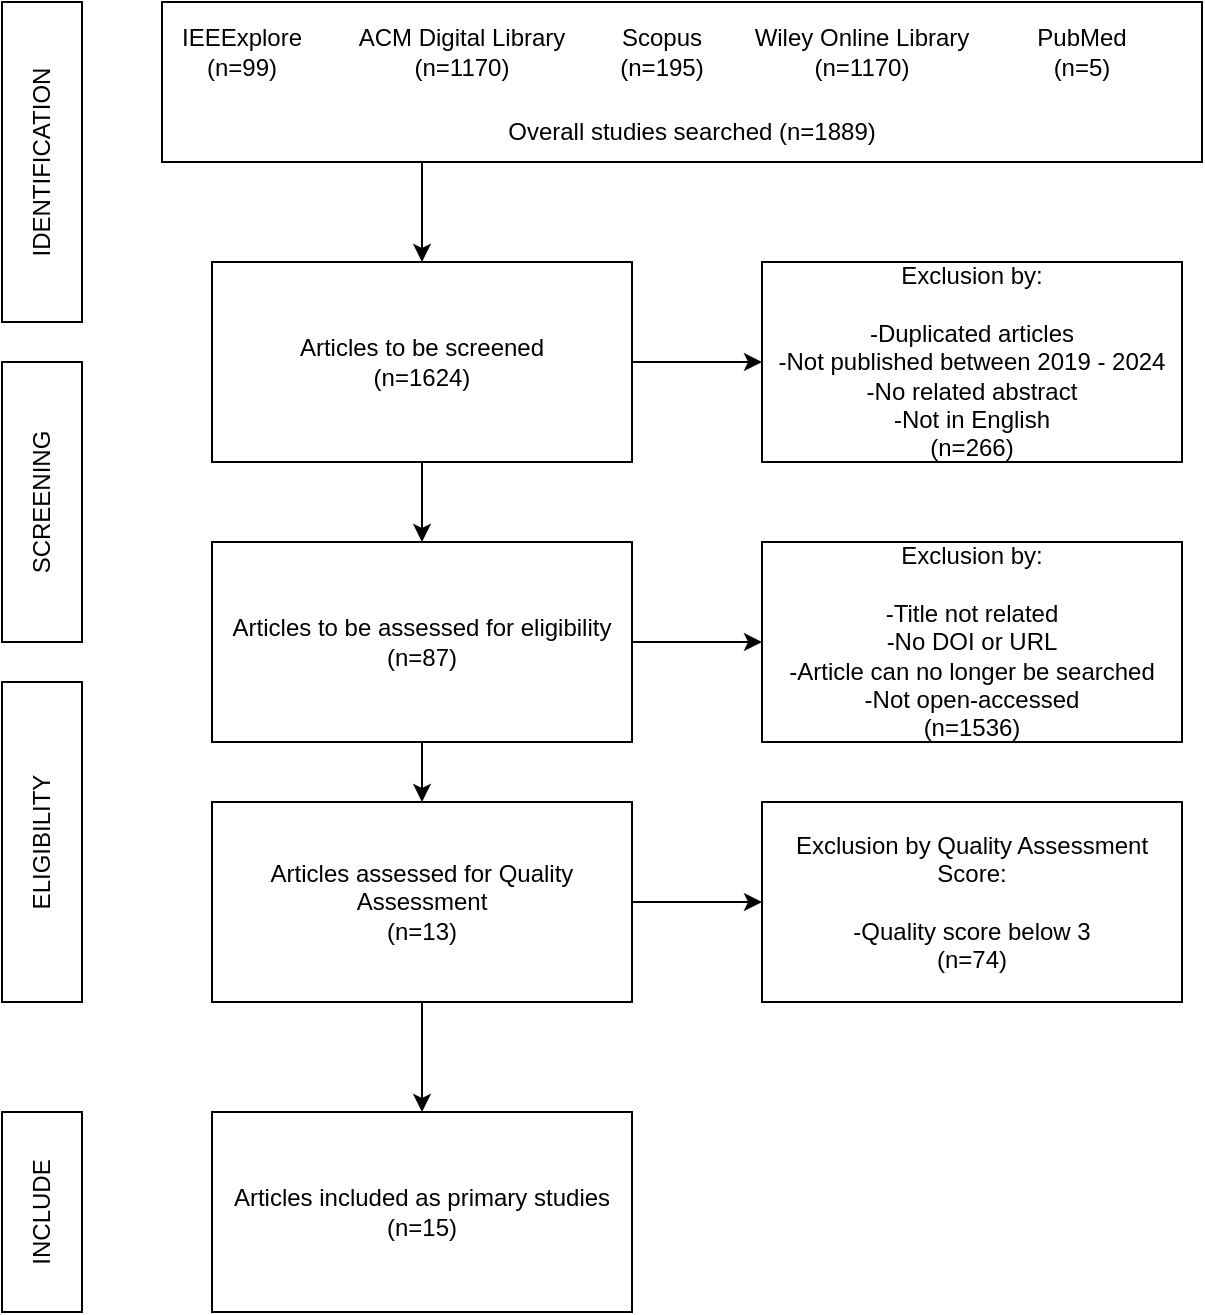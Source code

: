 <mxfile version="24.5.1" type="device">
  <diagram id="C5RBs43oDa-KdzZeNtuy" name="Page-1">
    <mxGraphModel dx="712" dy="780" grid="1" gridSize="10" guides="1" tooltips="1" connect="1" arrows="1" fold="1" page="1" pageScale="1" pageWidth="827" pageHeight="1169" math="0" shadow="0">
      <root>
        <mxCell id="WIyWlLk6GJQsqaUBKTNV-0" />
        <mxCell id="WIyWlLk6GJQsqaUBKTNV-1" parent="WIyWlLk6GJQsqaUBKTNV-0" />
        <mxCell id="gmuJZKQF8rX9uiDVsCxH-1" value="IDENTIFICATION" style="rounded=0;whiteSpace=wrap;html=1;rotation=-90;" vertex="1" parent="WIyWlLk6GJQsqaUBKTNV-1">
          <mxGeometry x="60" y="90" width="160" height="40" as="geometry" />
        </mxCell>
        <mxCell id="gmuJZKQF8rX9uiDVsCxH-2" value="SCREENING" style="rounded=0;whiteSpace=wrap;html=1;rotation=-90;" vertex="1" parent="WIyWlLk6GJQsqaUBKTNV-1">
          <mxGeometry x="70" y="260" width="140" height="40" as="geometry" />
        </mxCell>
        <mxCell id="gmuJZKQF8rX9uiDVsCxH-3" value="ELIGIBILITY" style="rounded=0;whiteSpace=wrap;html=1;rotation=-90;" vertex="1" parent="WIyWlLk6GJQsqaUBKTNV-1">
          <mxGeometry x="60" y="430" width="160" height="40" as="geometry" />
        </mxCell>
        <mxCell id="gmuJZKQF8rX9uiDVsCxH-4" value="INCLUDE" style="rounded=0;whiteSpace=wrap;html=1;rotation=-90;" vertex="1" parent="WIyWlLk6GJQsqaUBKTNV-1">
          <mxGeometry x="90" y="615" width="100" height="40" as="geometry" />
        </mxCell>
        <mxCell id="gmuJZKQF8rX9uiDVsCxH-20" style="edgeStyle=orthogonalEdgeStyle;rounded=0;orthogonalLoop=1;jettySize=auto;html=1;exitX=0.25;exitY=1;exitDx=0;exitDy=0;entryX=0.5;entryY=0;entryDx=0;entryDy=0;" edge="1" parent="WIyWlLk6GJQsqaUBKTNV-1" source="gmuJZKQF8rX9uiDVsCxH-5" target="gmuJZKQF8rX9uiDVsCxH-13">
          <mxGeometry relative="1" as="geometry" />
        </mxCell>
        <mxCell id="gmuJZKQF8rX9uiDVsCxH-5" value="" style="rounded=0;whiteSpace=wrap;html=1;" vertex="1" parent="WIyWlLk6GJQsqaUBKTNV-1">
          <mxGeometry x="200" y="30" width="520" height="80" as="geometry" />
        </mxCell>
        <mxCell id="gmuJZKQF8rX9uiDVsCxH-6" value="Overall studies searched (n=1889)" style="text;strokeColor=none;align=center;fillColor=none;html=1;verticalAlign=middle;whiteSpace=wrap;rounded=0;" vertex="1" parent="WIyWlLk6GJQsqaUBKTNV-1">
          <mxGeometry x="360" y="80" width="210" height="30" as="geometry" />
        </mxCell>
        <mxCell id="gmuJZKQF8rX9uiDVsCxH-7" value="IEEExplore&lt;div&gt;(n=99)&lt;/div&gt;" style="text;strokeColor=none;align=center;fillColor=none;html=1;verticalAlign=middle;whiteSpace=wrap;rounded=0;" vertex="1" parent="WIyWlLk6GJQsqaUBKTNV-1">
          <mxGeometry x="210" y="40" width="60" height="30" as="geometry" />
        </mxCell>
        <mxCell id="gmuJZKQF8rX9uiDVsCxH-8" value="ACM Digital Library&lt;div&gt;(n=1170)&lt;/div&gt;" style="text;strokeColor=none;align=center;fillColor=none;html=1;verticalAlign=middle;whiteSpace=wrap;rounded=0;" vertex="1" parent="WIyWlLk6GJQsqaUBKTNV-1">
          <mxGeometry x="290" y="40" width="120" height="30" as="geometry" />
        </mxCell>
        <mxCell id="gmuJZKQF8rX9uiDVsCxH-10" value="PubMed&lt;div&gt;(n=5)&lt;/div&gt;" style="text;strokeColor=none;align=center;fillColor=none;html=1;verticalAlign=middle;whiteSpace=wrap;rounded=0;" vertex="1" parent="WIyWlLk6GJQsqaUBKTNV-1">
          <mxGeometry x="630" y="40" width="60" height="30" as="geometry" />
        </mxCell>
        <mxCell id="gmuJZKQF8rX9uiDVsCxH-11" value="Scopus&lt;div&gt;(n=195)&lt;/div&gt;" style="text;strokeColor=none;align=center;fillColor=none;html=1;verticalAlign=middle;whiteSpace=wrap;rounded=0;" vertex="1" parent="WIyWlLk6GJQsqaUBKTNV-1">
          <mxGeometry x="420" y="40" width="60" height="30" as="geometry" />
        </mxCell>
        <mxCell id="gmuJZKQF8rX9uiDVsCxH-12" value="Wiley Online Library&lt;div&gt;(n=1170)&lt;/div&gt;" style="text;strokeColor=none;align=center;fillColor=none;html=1;verticalAlign=middle;whiteSpace=wrap;rounded=0;" vertex="1" parent="WIyWlLk6GJQsqaUBKTNV-1">
          <mxGeometry x="490" y="40" width="120" height="30" as="geometry" />
        </mxCell>
        <mxCell id="gmuJZKQF8rX9uiDVsCxH-21" value="" style="edgeStyle=orthogonalEdgeStyle;rounded=0;orthogonalLoop=1;jettySize=auto;html=1;" edge="1" parent="WIyWlLk6GJQsqaUBKTNV-1" source="gmuJZKQF8rX9uiDVsCxH-13" target="gmuJZKQF8rX9uiDVsCxH-15">
          <mxGeometry relative="1" as="geometry" />
        </mxCell>
        <mxCell id="gmuJZKQF8rX9uiDVsCxH-24" value="" style="edgeStyle=orthogonalEdgeStyle;rounded=0;orthogonalLoop=1;jettySize=auto;html=1;" edge="1" parent="WIyWlLk6GJQsqaUBKTNV-1" source="gmuJZKQF8rX9uiDVsCxH-13" target="gmuJZKQF8rX9uiDVsCxH-14">
          <mxGeometry relative="1" as="geometry" />
        </mxCell>
        <mxCell id="gmuJZKQF8rX9uiDVsCxH-13" value="&lt;div&gt;Articl&lt;span style=&quot;color: rgba(0, 0, 0, 0); font-family: monospace; font-size: 0px; text-align: start; text-wrap: nowrap; background-color: initial;&quot;&gt;%3CmxGraphModel%3E%3Croot%3E%3CmxCell%20id%3D%220%22%2F%3E%3CmxCell%20id%3D%221%22%20parent%3D%220%22%2F%3E%3CmxCell%20id%3D%222%22%20value%3D%22Articles%20to%20be%20screened%22%20style%3D%22rounded%3D0%3BwhiteSpace%3Dwrap%3Bhtml%3D1%3B%22%20vertex%3D%221%22%20parent%3D%221%22%3E%3CmxGeometry%20x%3D%22230%22%20y%3D%22160%22%20width%3D%22210%22%20height%3D%22100%22%20as%3D%22geometry%22%2F%3E%3C%2FmxCell%3E%3C%2Froot%3E%3C%2FmxGraphModel%3E&lt;/span&gt;&lt;span style=&quot;background-color: initial;&quot;&gt;es to be screened&lt;/span&gt;&lt;/div&gt;&lt;span style=&quot;color: rgba(0, 0, 0, 0); font-family: monospace; font-size: 0px; text-align: start; text-wrap: nowrap;&quot;&gt;%3CmxGraphModel%3E%3Croot%3E%3CmxCell%20id%3D%220%22%2F%3E%3CmxCell%20id%3D%221%22%20parent%3D%220%22%2F%3E%3CmxCell%20id%3D%222%22%20value%3D%22Articles%20to%20be%20screened%22%20style%3D%22rounded%3D0%3BwhiteSpace%3Dwrap%3Bhtml%3D1%3B%22%20vertex%3D%221%22%20parent%3D%221%22%3E%3CmxGeometry%20x%3D%22230%22%20y%3D%22160%22%20width%3D%22210%22%20height%3D%22100%22%20as%3D%22geometry%22%2F%3E%3C%2FmxCell%3E%3C%2Froot%3E%3C%2FmxGraphModel%3E&lt;/span&gt;(n=1624)" style="rounded=0;whiteSpace=wrap;html=1;" vertex="1" parent="WIyWlLk6GJQsqaUBKTNV-1">
          <mxGeometry x="225" y="160" width="210" height="100" as="geometry" />
        </mxCell>
        <mxCell id="gmuJZKQF8rX9uiDVsCxH-14" value="Exclusion by:&lt;div&gt;&lt;br&gt;&lt;/div&gt;&lt;div&gt;-Duplicated articles&lt;/div&gt;&lt;div&gt;-Not published between 2019 - 2024&lt;/div&gt;&lt;div&gt;-No related abstract&lt;/div&gt;&lt;div&gt;-Not in English&lt;/div&gt;&lt;div&gt;(n=266)&lt;/div&gt;" style="rounded=0;whiteSpace=wrap;html=1;" vertex="1" parent="WIyWlLk6GJQsqaUBKTNV-1">
          <mxGeometry x="500" y="160" width="210" height="100" as="geometry" />
        </mxCell>
        <mxCell id="gmuJZKQF8rX9uiDVsCxH-22" value="" style="edgeStyle=orthogonalEdgeStyle;rounded=0;orthogonalLoop=1;jettySize=auto;html=1;" edge="1" parent="WIyWlLk6GJQsqaUBKTNV-1" source="gmuJZKQF8rX9uiDVsCxH-15" target="gmuJZKQF8rX9uiDVsCxH-17">
          <mxGeometry relative="1" as="geometry" />
        </mxCell>
        <mxCell id="gmuJZKQF8rX9uiDVsCxH-25" value="" style="edgeStyle=orthogonalEdgeStyle;rounded=0;orthogonalLoop=1;jettySize=auto;html=1;" edge="1" parent="WIyWlLk6GJQsqaUBKTNV-1" source="gmuJZKQF8rX9uiDVsCxH-15" target="gmuJZKQF8rX9uiDVsCxH-16">
          <mxGeometry relative="1" as="geometry" />
        </mxCell>
        <mxCell id="gmuJZKQF8rX9uiDVsCxH-15" value="&lt;div&gt;Articl&lt;span style=&quot;color: rgba(0, 0, 0, 0); font-family: monospace; font-size: 0px; text-align: start; text-wrap: nowrap; background-color: initial;&quot;&gt;%3CmxGraphModel%3E%3Croot%3E%3CmxCell%20id%3D%220%22%2F%3E%3CmxCell%20id%3D%221%22%20parent%3D%220%22%2F%3E%3CmxCell%20id%3D%222%22%20value%3D%22Articles%20to%20be%20screened%22%20style%3D%22rounded%3D0%3BwhiteSpace%3Dwrap%3Bhtml%3D1%3B%22%20vertex%3D%221%22%20parent%3D%221%22%3E%3CmxGeometry%20x%3D%22230%22%20y%3D%22160%22%20width%3D%22210%22%20height%3D%22100%22%20as%3D%22geometry%22%2F%3E%3C%2FmxCell%3E%3C%2Froot%3E%3C%2FmxGraphModel%3E&lt;/span&gt;&lt;span style=&quot;background-color: initial;&quot;&gt;es to be assessed for eligibility&lt;/span&gt;&lt;/div&gt;&lt;span style=&quot;color: rgba(0, 0, 0, 0); font-family: monospace; font-size: 0px; text-align: start; text-wrap: nowrap;&quot;&gt;%3CmxGraphModel%3E%3Croot%3E%3CmxCell%20id%3D%220%22%2F%3E%3CmxCell%20id%3D%221%22%20parent%3D%220%22%2F%3E%3CmxCell%20id%3D%222%22%20value%3D%22Articles%20to%20be%20screened%22%20style%3D%22rounded%3D0%3BwhiteSpace%3Dwrap%3Bhtml%3D1%3B%22%20vertex%3D%221%22%20parent%3D%221%22%3E%3CmxGeometry%20x%3D%22230%22%20y%3D%22160%22%20width%3D%22210%22%20height%3D%22100%22%20as%3D%22geometry%22%2F%3E%3C%2FmxCell%3E%3C%2Froot%3E%3C%2FmxGraphModel%3E&lt;/span&gt;(n=87)" style="rounded=0;whiteSpace=wrap;html=1;" vertex="1" parent="WIyWlLk6GJQsqaUBKTNV-1">
          <mxGeometry x="225" y="300" width="210" height="100" as="geometry" />
        </mxCell>
        <mxCell id="gmuJZKQF8rX9uiDVsCxH-16" value="Exclusion by:&lt;div&gt;&lt;br&gt;&lt;/div&gt;&lt;div&gt;-Title not related&lt;/div&gt;&lt;div&gt;-No DOI or URL&lt;/div&gt;&lt;div&gt;-Article can no longer be searched&lt;/div&gt;&lt;div&gt;-Not open-accessed&lt;/div&gt;&lt;div&gt;(n=1536)&lt;/div&gt;" style="rounded=0;whiteSpace=wrap;html=1;" vertex="1" parent="WIyWlLk6GJQsqaUBKTNV-1">
          <mxGeometry x="500" y="300" width="210" height="100" as="geometry" />
        </mxCell>
        <mxCell id="gmuJZKQF8rX9uiDVsCxH-23" value="" style="edgeStyle=orthogonalEdgeStyle;rounded=0;orthogonalLoop=1;jettySize=auto;html=1;" edge="1" parent="WIyWlLk6GJQsqaUBKTNV-1" source="gmuJZKQF8rX9uiDVsCxH-17" target="gmuJZKQF8rX9uiDVsCxH-19">
          <mxGeometry relative="1" as="geometry" />
        </mxCell>
        <mxCell id="gmuJZKQF8rX9uiDVsCxH-26" value="" style="edgeStyle=orthogonalEdgeStyle;rounded=0;orthogonalLoop=1;jettySize=auto;html=1;" edge="1" parent="WIyWlLk6GJQsqaUBKTNV-1" source="gmuJZKQF8rX9uiDVsCxH-17" target="gmuJZKQF8rX9uiDVsCxH-18">
          <mxGeometry relative="1" as="geometry" />
        </mxCell>
        <mxCell id="gmuJZKQF8rX9uiDVsCxH-17" value="&lt;div style=&quot;text-align: center;&quot;&gt;&lt;span style=&quot;background-color: initial; text-align: start;&quot;&gt;Articles assessed for Quality Assessment&lt;/span&gt;&lt;/div&gt;&lt;div style=&quot;text-align: center;&quot;&gt;&lt;span style=&quot;background-color: initial; text-wrap: nowrap; color: rgba(0, 0, 0, 0); font-family: monospace; font-size: 0px; text-align: start;&quot;&gt;%3CmxGraphModel%3E%3Croot%3E%3CmxCell%20id%3D%220%22%2F%3E%3CmxCell%20id%3D%221%22%20parent%3D%220%22%2F%3E%3CmxCell%20id%3D%222%22%20value%3D%22Articles%20to%20be%20screened%22%20style%3D%22rounded%3D0%3BwhiteSpace%3Dwrap%3Bhtml%3D1%3B%22%20vertex%3D%221%22%20parent%3D%221%22%3E%3CmxGeometry%20x%3D%22230%22%20y%3D%22160%22%20width%3D%22210%22%20height%3D%22100%22%20as%3D%22geometry%22%2F%3E%3C%2FmxCell%3E%3C%2Froot%3E%3C%2FmxGraphModel%3E&lt;/span&gt;&lt;span style=&quot;background-color: initial;&quot;&gt;(n=13)&lt;/span&gt;&lt;br&gt;&lt;/div&gt;" style="rounded=0;whiteSpace=wrap;html=1;" vertex="1" parent="WIyWlLk6GJQsqaUBKTNV-1">
          <mxGeometry x="225" y="430" width="210" height="100" as="geometry" />
        </mxCell>
        <mxCell id="gmuJZKQF8rX9uiDVsCxH-18" value="&lt;div style=&quot;&quot;&gt;Exclusion by Quality Assessment Score:&lt;/div&gt;&lt;div style=&quot;&quot;&gt;&lt;br&gt;&lt;/div&gt;&lt;div style=&quot;&quot;&gt;-Quality score below 3&lt;/div&gt;&lt;div style=&quot;&quot;&gt;(n=74)&lt;/div&gt;" style="rounded=0;whiteSpace=wrap;html=1;align=center;" vertex="1" parent="WIyWlLk6GJQsqaUBKTNV-1">
          <mxGeometry x="500" y="430" width="210" height="100" as="geometry" />
        </mxCell>
        <mxCell id="gmuJZKQF8rX9uiDVsCxH-19" value="&lt;div style=&quot;text-align: center;&quot;&gt;&lt;span style=&quot;background-color: initial; text-align: start;&quot;&gt;Articles included as primary studies&lt;/span&gt;&lt;/div&gt;&lt;div style=&quot;text-align: center;&quot;&gt;&lt;span style=&quot;background-color: initial; text-wrap: nowrap; color: rgba(0, 0, 0, 0); font-family: monospace; font-size: 0px; text-align: start;&quot;&gt;%3CmxGraphModel%3E%3Croot%3E%3CmxCell%20id%3D%220%22%2F%3E%3CmxCell%20id%3D%221%22%20parent%3D%220%22%2F%3E%3CmxCell%20id%3D%222%22%20value%3D%22Articles%20to%20be%20screened%22%20style%3D%22rounded%3D0%3BwhiteSpace%3Dwrap%3Bhtml%3D1%3B%22%20vertex%3D%221%22%20parent%3D%221%22%3E%3CmxGeometry%20x%3D%22230%22%20y%3D%22160%22%20width%3D%22210%22%20height%3D%22100%22%20as%3D%22geometry%22%2F%3E%3C%2FmxCell%3E%3C%2Froot%3E%3C%2FmxGraphModel%3E&lt;/span&gt;&lt;span style=&quot;background-color: initial;&quot;&gt;(n=15)&lt;/span&gt;&lt;br&gt;&lt;/div&gt;" style="rounded=0;whiteSpace=wrap;html=1;" vertex="1" parent="WIyWlLk6GJQsqaUBKTNV-1">
          <mxGeometry x="225" y="585" width="210" height="100" as="geometry" />
        </mxCell>
      </root>
    </mxGraphModel>
  </diagram>
</mxfile>
